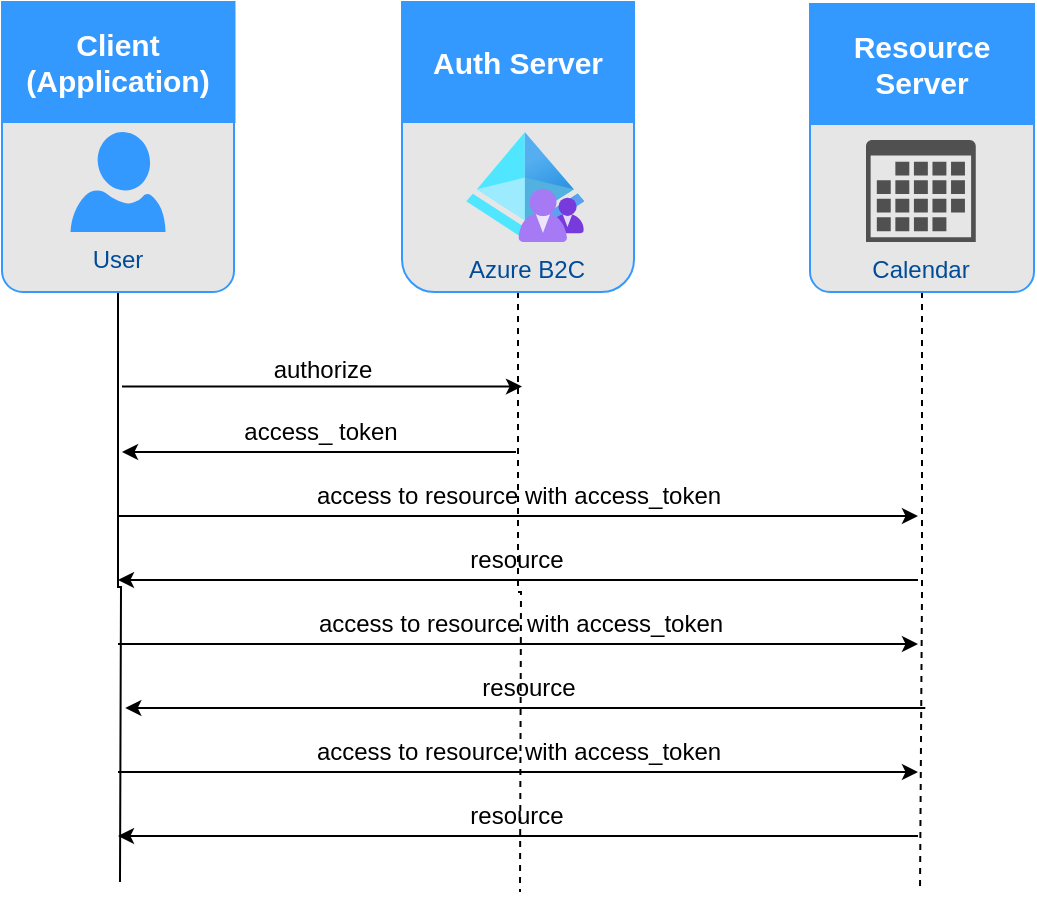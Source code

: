 <mxfile version="20.2.3" type="device"><diagram id="G_Zd8sARh6a7TWxffz5o" name="Strona-1"><mxGraphModel dx="979" dy="719" grid="1" gridSize="4" guides="1" tooltips="1" connect="1" arrows="1" fold="1" page="1" pageScale="1" pageWidth="827" pageHeight="1169" math="0" shadow="0"><root><mxCell id="0"/><mxCell id="1" parent="0"/><mxCell id="xqKlm0SmQwozheWP-DkX-79" style="edgeStyle=orthogonalEdgeStyle;rounded=0;orthogonalLoop=1;jettySize=auto;html=1;exitX=0.5;exitY=1;exitDx=0;exitDy=0;startSize=6;endSize=5;strokeColor=default;strokeWidth=1;endArrow=none;endFill=0;" edge="1" parent="1" source="xqKlm0SmQwozheWP-DkX-5"><mxGeometry relative="1" as="geometry"><mxPoint x="159" y="775" as="targetPoint"/></mxGeometry></mxCell><mxCell id="xqKlm0SmQwozheWP-DkX-5" value="" style="rounded=1;whiteSpace=wrap;html=1;strokeColor=#3399FF;strokeWidth=1;fillColor=#E6E6E6;fontFamily=Verdana;fontSize=12;fontColor=#000000;perimeterSpacing=0;imageHeight=24;arcSize=9;" vertex="1" parent="1"><mxGeometry x="100" y="340" width="116" height="140" as="geometry"/></mxCell><mxCell id="xqKlm0SmQwozheWP-DkX-4" value="Client&lt;br style=&quot;font-size: 15px;&quot;&gt;(Application)" style="whiteSpace=wrap;html=1;strokeColor=#3399FF;strokeWidth=1;fillColor=#3399FF;fontFamily=Helvetica;fontSize=15;fontColor=#FFFFFF;fontStyle=1" vertex="1" parent="1"><mxGeometry x="100" y="335" width="116.25" height="60" as="geometry"/></mxCell><mxCell id="xqKlm0SmQwozheWP-DkX-2" value="User" style="verticalLabelPosition=bottom;verticalAlign=top;strokeColor=none;fillColor=#3399FF;shape=mxgraph.azure.user;dashed=1;fontSize=12;fontColor=#004C99;labelBackgroundColor=none;" vertex="1" parent="1"><mxGeometry x="134.25" y="400" width="47.5" height="50" as="geometry"/></mxCell><mxCell id="xqKlm0SmQwozheWP-DkX-80" style="edgeStyle=orthogonalEdgeStyle;rounded=0;orthogonalLoop=1;jettySize=auto;html=1;exitX=0.5;exitY=1;exitDx=0;exitDy=0;endArrow=none;endFill=0;startSize=6;endSize=5;strokeColor=default;strokeWidth=1;dashed=1;" edge="1" parent="1" source="xqKlm0SmQwozheWP-DkX-7"><mxGeometry relative="1" as="geometry"><mxPoint x="359" y="780" as="targetPoint"/></mxGeometry></mxCell><mxCell id="xqKlm0SmQwozheWP-DkX-7" value="" style="rounded=1;whiteSpace=wrap;html=1;strokeColor=#3399FF;strokeWidth=1;fillColor=#E6E6E6;fontFamily=Verdana;fontSize=12;fontColor=#00BEF2;perimeterSpacing=0;imageHeight=24;arcSize=14;" vertex="1" parent="1"><mxGeometry x="300" y="340" width="116" height="140" as="geometry"/></mxCell><mxCell id="xqKlm0SmQwozheWP-DkX-8" value="Auth Server" style="whiteSpace=wrap;html=1;strokeColor=#3399FF;strokeWidth=1;fillColor=#3399FF;fontFamily=Helvetica;fontSize=15;fontColor=#FFFFFF;fontStyle=1" vertex="1" parent="1"><mxGeometry x="300" y="335" width="116" height="60" as="geometry"/></mxCell><mxCell id="xqKlm0SmQwozheWP-DkX-9" value="Azure B2C" style="aspect=fixed;html=1;points=[];align=center;image;fontSize=12;image=img/lib/azure2/identity/Azure_AD_B2C.svg;labelBackgroundColor=none;fontColor=#004C99;" vertex="1" parent="1"><mxGeometry x="332" y="400" width="59.3" height="55" as="geometry"/></mxCell><mxCell id="xqKlm0SmQwozheWP-DkX-81" style="edgeStyle=orthogonalEdgeStyle;rounded=0;orthogonalLoop=1;jettySize=auto;html=1;exitX=0.5;exitY=1;exitDx=0;exitDy=0;endArrow=none;endFill=0;startSize=6;endSize=5;strokeColor=default;strokeWidth=1;dashed=1;" edge="1" parent="1" source="xqKlm0SmQwozheWP-DkX-10"><mxGeometry relative="1" as="geometry"><mxPoint x="559" y="780" as="targetPoint"/></mxGeometry></mxCell><mxCell id="xqKlm0SmQwozheWP-DkX-10" value="" style="rounded=1;whiteSpace=wrap;html=1;strokeColor=#3399FF;strokeWidth=1;fillColor=#E6E6E6;fontFamily=Verdana;fontSize=12;fontColor=#00BEF2;perimeterSpacing=0;imageHeight=24;arcSize=9;" vertex="1" parent="1"><mxGeometry x="504" y="340" width="112" height="140" as="geometry"/></mxCell><mxCell id="xqKlm0SmQwozheWP-DkX-11" value="Resource &lt;br style=&quot;font-size: 15px;&quot;&gt;Server" style="whiteSpace=wrap;html=1;strokeColor=#3399FF;strokeWidth=1;fillColor=#3399FF;fontFamily=Helvetica;fontSize=15;fontColor=#FFFFFF;fontStyle=1" vertex="1" parent="1"><mxGeometry x="504" y="336" width="112" height="60" as="geometry"/></mxCell><mxCell id="xqKlm0SmQwozheWP-DkX-77" value="Calendar" style="sketch=0;pointerEvents=1;shadow=0;dashed=0;html=1;strokeColor=none;fillColor=#505050;labelPosition=center;verticalLabelPosition=bottom;verticalAlign=top;outlineConnect=0;align=center;shape=mxgraph.office.concepts.calendar;fontColor=#004C99;" vertex="1" parent="1"><mxGeometry x="532" y="404" width="54.88" height="51" as="geometry"/></mxCell><mxCell id="xqKlm0SmQwozheWP-DkX-82" value="" style="endArrow=classic;html=1;rounded=0;startSize=6;endSize=5;strokeColor=default;strokeWidth=1;" edge="1" parent="1"><mxGeometry width="50" height="50" relative="1" as="geometry"><mxPoint x="160" y="527.31" as="sourcePoint"/><mxPoint x="360" y="527.31" as="targetPoint"/></mxGeometry></mxCell><mxCell id="xqKlm0SmQwozheWP-DkX-83" value="authorize" style="text;html=1;align=center;verticalAlign=middle;resizable=0;points=[];autosize=1;strokeColor=none;fillColor=none;fontSize=12;" vertex="1" parent="1"><mxGeometry x="225" y="504" width="70" height="30" as="geometry"/></mxCell><mxCell id="xqKlm0SmQwozheWP-DkX-86" value="" style="endArrow=classic;html=1;rounded=0;startSize=6;endSize=5;strokeColor=default;strokeWidth=1;" edge="1" parent="1"><mxGeometry width="50" height="50" relative="1" as="geometry"><mxPoint x="357" y="560" as="sourcePoint"/><mxPoint x="160" y="560" as="targetPoint"/></mxGeometry></mxCell><mxCell id="xqKlm0SmQwozheWP-DkX-87" value="access_ token" style="edgeLabel;html=1;align=center;verticalAlign=middle;resizable=0;points=[];fontSize=12;labelBackgroundColor=none;" vertex="1" connectable="0" parent="xqKlm0SmQwozheWP-DkX-86"><mxGeometry x="-0.196" y="-3" relative="1" as="geometry"><mxPoint x="-19" y="-7" as="offset"/></mxGeometry></mxCell><mxCell id="xqKlm0SmQwozheWP-DkX-88" value="" style="endArrow=classic;html=1;rounded=0;startSize=6;endSize=5;strokeColor=default;strokeWidth=1;" edge="1" parent="1"><mxGeometry width="50" height="50" relative="1" as="geometry"><mxPoint x="158" y="592" as="sourcePoint"/><mxPoint x="558" y="592" as="targetPoint"/></mxGeometry></mxCell><mxCell id="xqKlm0SmQwozheWP-DkX-89" value="access to resource with access_token" style="edgeLabel;html=1;align=center;verticalAlign=middle;resizable=0;points=[];fontSize=12;labelBackgroundColor=none;" vertex="1" connectable="0" parent="xqKlm0SmQwozheWP-DkX-88"><mxGeometry x="0.388" relative="1" as="geometry"><mxPoint x="-78" y="-10" as="offset"/></mxGeometry></mxCell><mxCell id="xqKlm0SmQwozheWP-DkX-91" value="" style="endArrow=classic;html=1;rounded=0;startSize=6;endSize=5;strokeColor=default;strokeWidth=1;fontSize=12;" edge="1" parent="1"><mxGeometry width="50" height="50" relative="1" as="geometry"><mxPoint x="558" y="624" as="sourcePoint"/><mxPoint x="158" y="624" as="targetPoint"/></mxGeometry></mxCell><mxCell id="xqKlm0SmQwozheWP-DkX-92" value="resource" style="edgeLabel;html=1;align=center;verticalAlign=middle;resizable=0;points=[];fontSize=12;labelBackgroundColor=none;" vertex="1" connectable="0" parent="xqKlm0SmQwozheWP-DkX-91"><mxGeometry x="-0.319" y="-2" relative="1" as="geometry"><mxPoint x="-65" y="-8" as="offset"/></mxGeometry></mxCell><mxCell id="xqKlm0SmQwozheWP-DkX-93" value="" style="endArrow=classic;html=1;rounded=0;startSize=6;endSize=5;strokeColor=default;strokeWidth=1;" edge="1" parent="1"><mxGeometry width="50" height="50" relative="1" as="geometry"><mxPoint x="158" y="656" as="sourcePoint"/><mxPoint x="558.0" y="656" as="targetPoint"/></mxGeometry></mxCell><mxCell id="xqKlm0SmQwozheWP-DkX-94" value="access to resource with access_token" style="edgeLabel;html=1;align=center;verticalAlign=middle;resizable=0;points=[];fontSize=12;labelBackgroundColor=none;" vertex="1" connectable="0" parent="xqKlm0SmQwozheWP-DkX-93"><mxGeometry x="0.388" relative="1" as="geometry"><mxPoint x="-77" y="-10" as="offset"/></mxGeometry></mxCell><mxCell id="xqKlm0SmQwozheWP-DkX-95" value="" style="endArrow=classic;html=1;rounded=0;startSize=6;endSize=5;strokeColor=default;strokeWidth=1;" edge="1" parent="1"><mxGeometry width="50" height="50" relative="1" as="geometry"><mxPoint x="561.65" y="688" as="sourcePoint"/><mxPoint x="161.65" y="688" as="targetPoint"/></mxGeometry></mxCell><mxCell id="xqKlm0SmQwozheWP-DkX-96" value="resource" style="edgeLabel;html=1;align=center;verticalAlign=middle;resizable=0;points=[];fontSize=12;labelBackgroundColor=none;" vertex="1" connectable="0" parent="xqKlm0SmQwozheWP-DkX-95"><mxGeometry x="-0.319" y="-2" relative="1" as="geometry"><mxPoint x="-63" y="-8" as="offset"/></mxGeometry></mxCell><mxCell id="xqKlm0SmQwozheWP-DkX-118" value="" style="endArrow=classic;html=1;rounded=0;startSize=6;endSize=5;strokeColor=default;strokeWidth=1;" edge="1" parent="1"><mxGeometry width="50" height="50" relative="1" as="geometry"><mxPoint x="158" y="720" as="sourcePoint"/><mxPoint x="558.0" y="720" as="targetPoint"/></mxGeometry></mxCell><mxCell id="xqKlm0SmQwozheWP-DkX-119" value="access to resource with access_token" style="edgeLabel;html=1;align=center;verticalAlign=middle;resizable=0;points=[];fontSize=12;labelBackgroundColor=none;" vertex="1" connectable="0" parent="xqKlm0SmQwozheWP-DkX-118"><mxGeometry x="0.388" relative="1" as="geometry"><mxPoint x="-78" y="-10" as="offset"/></mxGeometry></mxCell><mxCell id="xqKlm0SmQwozheWP-DkX-120" value="" style="endArrow=classic;html=1;rounded=0;startSize=6;endSize=5;strokeColor=default;strokeWidth=1;fontSize=12;" edge="1" parent="1"><mxGeometry width="50" height="50" relative="1" as="geometry"><mxPoint x="558.0" y="752" as="sourcePoint"/><mxPoint x="158" y="752" as="targetPoint"/></mxGeometry></mxCell><mxCell id="xqKlm0SmQwozheWP-DkX-121" value="resource" style="edgeLabel;html=1;align=center;verticalAlign=middle;resizable=0;points=[];fontSize=12;labelBackgroundColor=none;" vertex="1" connectable="0" parent="xqKlm0SmQwozheWP-DkX-120"><mxGeometry x="-0.319" y="-2" relative="1" as="geometry"><mxPoint x="-65" y="-8" as="offset"/></mxGeometry></mxCell></root></mxGraphModel></diagram></mxfile>
